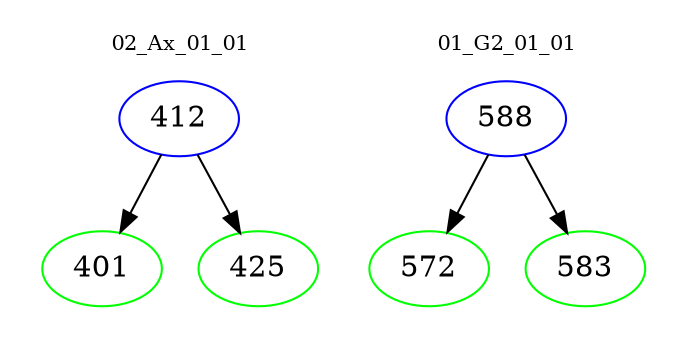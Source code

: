 digraph{
subgraph cluster_0 {
color = white
label = "02_Ax_01_01";
fontsize=10;
T0_412 [label="412", color="blue"]
T0_412 -> T0_401 [color="black"]
T0_401 [label="401", color="green"]
T0_412 -> T0_425 [color="black"]
T0_425 [label="425", color="green"]
}
subgraph cluster_1 {
color = white
label = "01_G2_01_01";
fontsize=10;
T1_588 [label="588", color="blue"]
T1_588 -> T1_572 [color="black"]
T1_572 [label="572", color="green"]
T1_588 -> T1_583 [color="black"]
T1_583 [label="583", color="green"]
}
}
